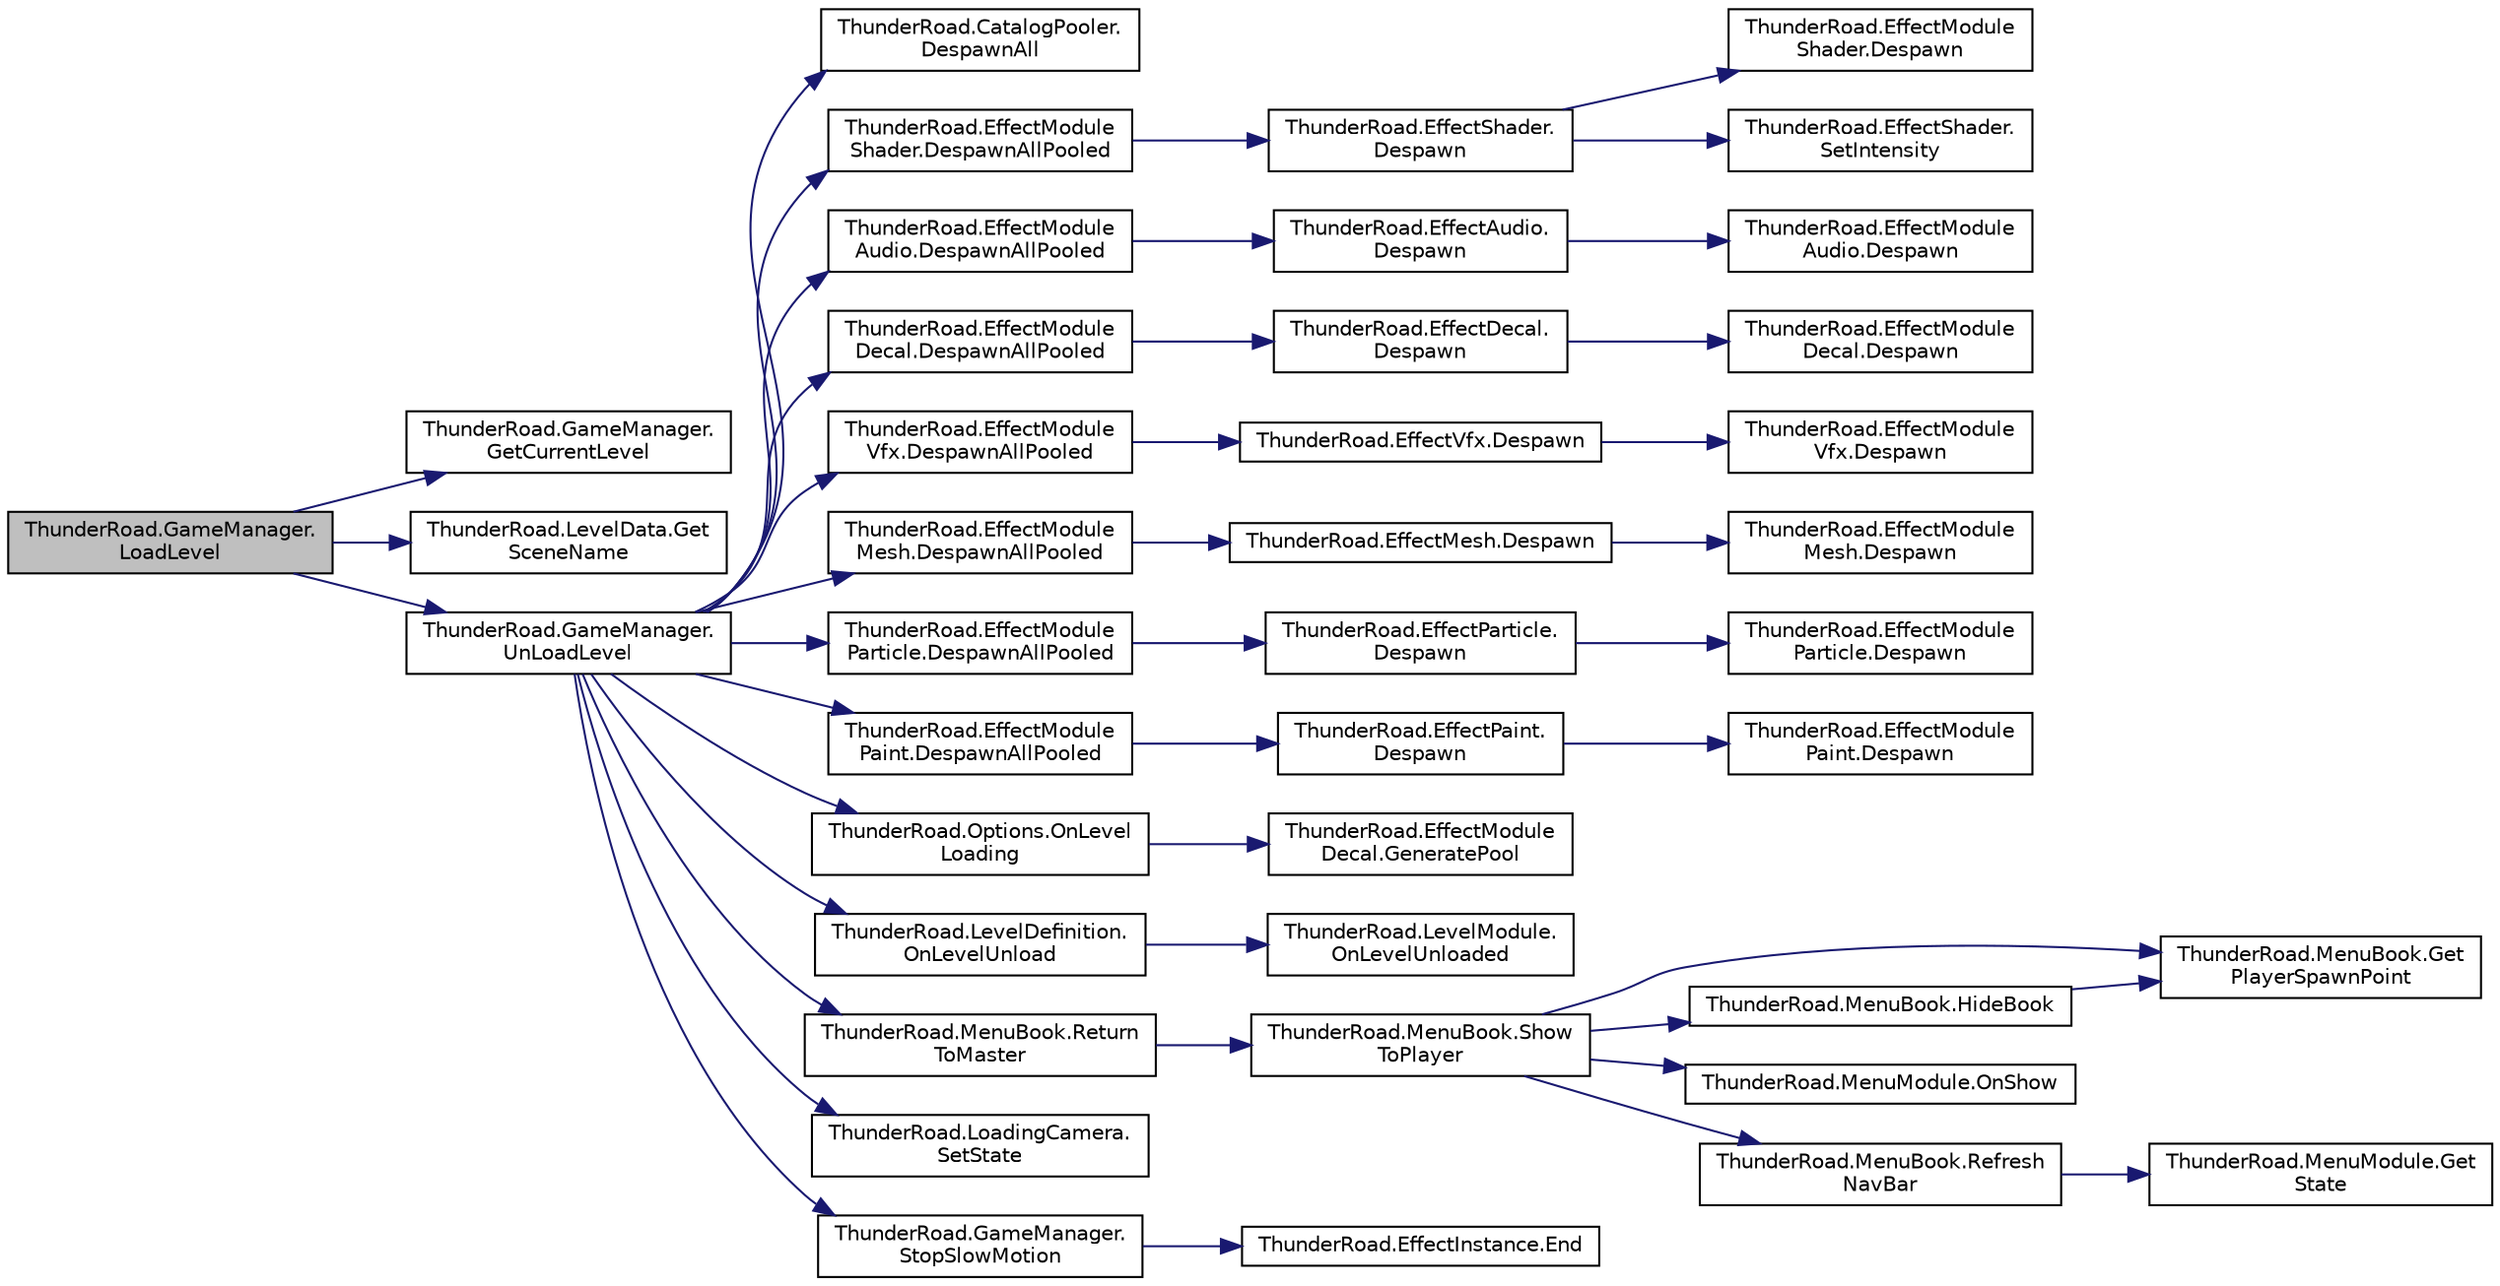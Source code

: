 digraph "ThunderRoad.GameManager.LoadLevel"
{
 // LATEX_PDF_SIZE
  edge [fontname="Helvetica",fontsize="10",labelfontname="Helvetica",labelfontsize="10"];
  node [fontname="Helvetica",fontsize="10",shape=record];
  rankdir="LR";
  Node1 [label="ThunderRoad.GameManager.\lLoadLevel",height=0.2,width=0.4,color="black", fillcolor="grey75", style="filled", fontcolor="black",tooltip="Loads the level."];
  Node1 -> Node2 [color="midnightblue",fontsize="10",style="solid",fontname="Helvetica"];
  Node2 [label="ThunderRoad.GameManager.\lGetCurrentLevel",height=0.2,width=0.4,color="black", fillcolor="white", style="filled",URL="$class_thunder_road_1_1_game_manager.html#a5c90d4b6a9a71b4dedf872967a1b6bb3",tooltip="Gets the current level."];
  Node1 -> Node3 [color="midnightblue",fontsize="10",style="solid",fontname="Helvetica"];
  Node3 [label="ThunderRoad.LevelData.Get\lSceneName",height=0.2,width=0.4,color="black", fillcolor="white", style="filled",URL="$class_thunder_road_1_1_level_data.html#a903c4c70f49c94332e9d57f4f045cbe5",tooltip="Gets the name of the scene."];
  Node1 -> Node4 [color="midnightblue",fontsize="10",style="solid",fontname="Helvetica"];
  Node4 [label="ThunderRoad.GameManager.\lUnLoadLevel",height=0.2,width=0.4,color="black", fillcolor="white", style="filled",URL="$class_thunder_road_1_1_game_manager.html#a3f12cc0b687fc462042c514833c9772d",tooltip="Uns the load level."];
  Node4 -> Node5 [color="midnightblue",fontsize="10",style="solid",fontname="Helvetica"];
  Node5 [label="ThunderRoad.CatalogPooler.\lDespawnAll",height=0.2,width=0.4,color="black", fillcolor="white", style="filled",URL="$class_thunder_road_1_1_catalog_pooler.html#af62a096cd7584db8f5645a97716b6ee9",tooltip="Despawns all."];
  Node4 -> Node6 [color="midnightblue",fontsize="10",style="solid",fontname="Helvetica"];
  Node6 [label="ThunderRoad.EffectModule\lShader.DespawnAllPooled",height=0.2,width=0.4,color="black", fillcolor="white", style="filled",URL="$class_thunder_road_1_1_effect_module_shader.html#ab9a6f5d47c163ca8f641916c938bca1e",tooltip="Despawns all pooled."];
  Node6 -> Node7 [color="midnightblue",fontsize="10",style="solid",fontname="Helvetica"];
  Node7 [label="ThunderRoad.EffectShader.\lDespawn",height=0.2,width=0.4,color="black", fillcolor="white", style="filled",URL="$class_thunder_road_1_1_effect_shader.html#a8bcbdd788a6d77471e42849b354178f2",tooltip="Despawns this instance."];
  Node7 -> Node8 [color="midnightblue",fontsize="10",style="solid",fontname="Helvetica"];
  Node8 [label="ThunderRoad.EffectModule\lShader.Despawn",height=0.2,width=0.4,color="black", fillcolor="white", style="filled",URL="$class_thunder_road_1_1_effect_module_shader.html#ad1c4a9975de2ba4cf181ae033c12a1ab",tooltip="Despawns the specified effect."];
  Node7 -> Node9 [color="midnightblue",fontsize="10",style="solid",fontname="Helvetica"];
  Node9 [label="ThunderRoad.EffectShader.\lSetIntensity",height=0.2,width=0.4,color="black", fillcolor="white", style="filled",URL="$class_thunder_road_1_1_effect_shader.html#a81e10df1bb7527426774861e421959c7",tooltip="Sets the intensity."];
  Node4 -> Node10 [color="midnightblue",fontsize="10",style="solid",fontname="Helvetica"];
  Node10 [label="ThunderRoad.EffectModule\lAudio.DespawnAllPooled",height=0.2,width=0.4,color="black", fillcolor="white", style="filled",URL="$class_thunder_road_1_1_effect_module_audio.html#aa688f97dd87d73024b1f67db6ca88089",tooltip="Despawns all pooled."];
  Node10 -> Node11 [color="midnightblue",fontsize="10",style="solid",fontname="Helvetica"];
  Node11 [label="ThunderRoad.EffectAudio.\lDespawn",height=0.2,width=0.4,color="black", fillcolor="white", style="filled",URL="$class_thunder_road_1_1_effect_audio.html#a4568d28d6037c57ddb653c6941e1ca5c",tooltip="Despawns this instance."];
  Node11 -> Node12 [color="midnightblue",fontsize="10",style="solid",fontname="Helvetica"];
  Node12 [label="ThunderRoad.EffectModule\lAudio.Despawn",height=0.2,width=0.4,color="black", fillcolor="white", style="filled",URL="$class_thunder_road_1_1_effect_module_audio.html#a208be23096b060fc9401348a1b0de268",tooltip="Despawns the specified effect."];
  Node4 -> Node13 [color="midnightblue",fontsize="10",style="solid",fontname="Helvetica"];
  Node13 [label="ThunderRoad.EffectModule\lDecal.DespawnAllPooled",height=0.2,width=0.4,color="black", fillcolor="white", style="filled",URL="$class_thunder_road_1_1_effect_module_decal.html#a5fc64235ccf3a235b52ca033df586f8b",tooltip="Despawns all pooled."];
  Node13 -> Node14 [color="midnightblue",fontsize="10",style="solid",fontname="Helvetica"];
  Node14 [label="ThunderRoad.EffectDecal.\lDespawn",height=0.2,width=0.4,color="black", fillcolor="white", style="filled",URL="$class_thunder_road_1_1_effect_decal.html#ae2c60515ad72c88a5efae231f17626de",tooltip="Despawns this instance."];
  Node14 -> Node15 [color="midnightblue",fontsize="10",style="solid",fontname="Helvetica"];
  Node15 [label="ThunderRoad.EffectModule\lDecal.Despawn",height=0.2,width=0.4,color="black", fillcolor="white", style="filled",URL="$class_thunder_road_1_1_effect_module_decal.html#ae262f7c019d68aefc80fca51b14eab8c",tooltip="Despawns the specified effect decal."];
  Node4 -> Node16 [color="midnightblue",fontsize="10",style="solid",fontname="Helvetica"];
  Node16 [label="ThunderRoad.EffectModule\lVfx.DespawnAllPooled",height=0.2,width=0.4,color="black", fillcolor="white", style="filled",URL="$class_thunder_road_1_1_effect_module_vfx.html#a15ddad7ac0ad39d1da2b0a5e1479cb1c",tooltip="Despawns all pooled."];
  Node16 -> Node17 [color="midnightblue",fontsize="10",style="solid",fontname="Helvetica"];
  Node17 [label="ThunderRoad.EffectVfx.Despawn",height=0.2,width=0.4,color="black", fillcolor="white", style="filled",URL="$class_thunder_road_1_1_effect_vfx.html#ab77ad0144d291b4def37229ac5ba6774",tooltip="Despawns this instance."];
  Node17 -> Node18 [color="midnightblue",fontsize="10",style="solid",fontname="Helvetica"];
  Node18 [label="ThunderRoad.EffectModule\lVfx.Despawn",height=0.2,width=0.4,color="black", fillcolor="white", style="filled",URL="$class_thunder_road_1_1_effect_module_vfx.html#a0eb20b5c248c0d66ebe99eac7d03da2c",tooltip="Despawns the specified effect."];
  Node4 -> Node19 [color="midnightblue",fontsize="10",style="solid",fontname="Helvetica"];
  Node19 [label="ThunderRoad.EffectModule\lMesh.DespawnAllPooled",height=0.2,width=0.4,color="black", fillcolor="white", style="filled",URL="$class_thunder_road_1_1_effect_module_mesh.html#a945894b17c4e672b4a5ed742fb1c7f8c",tooltip="Despawns all pooled."];
  Node19 -> Node20 [color="midnightblue",fontsize="10",style="solid",fontname="Helvetica"];
  Node20 [label="ThunderRoad.EffectMesh.Despawn",height=0.2,width=0.4,color="black", fillcolor="white", style="filled",URL="$class_thunder_road_1_1_effect_mesh.html#ab7bb80f0f59b1ed3e14dfcd023f7a824",tooltip="Despawns this instance."];
  Node20 -> Node21 [color="midnightblue",fontsize="10",style="solid",fontname="Helvetica"];
  Node21 [label="ThunderRoad.EffectModule\lMesh.Despawn",height=0.2,width=0.4,color="black", fillcolor="white", style="filled",URL="$class_thunder_road_1_1_effect_module_mesh.html#ae6d5fc156094c76fc4eaa0364d20e76e",tooltip="Despawns the specified effect."];
  Node4 -> Node22 [color="midnightblue",fontsize="10",style="solid",fontname="Helvetica"];
  Node22 [label="ThunderRoad.EffectModule\lParticle.DespawnAllPooled",height=0.2,width=0.4,color="black", fillcolor="white", style="filled",URL="$class_thunder_road_1_1_effect_module_particle.html#aa9f936f95a5307690d72f0fb531f958e",tooltip="Despawns all pooled."];
  Node22 -> Node23 [color="midnightblue",fontsize="10",style="solid",fontname="Helvetica"];
  Node23 [label="ThunderRoad.EffectParticle.\lDespawn",height=0.2,width=0.4,color="black", fillcolor="white", style="filled",URL="$class_thunder_road_1_1_effect_particle.html#a4e9380bd3cfbfc27bf995d7593854e99",tooltip="Despawns this instance."];
  Node23 -> Node24 [color="midnightblue",fontsize="10",style="solid",fontname="Helvetica"];
  Node24 [label="ThunderRoad.EffectModule\lParticle.Despawn",height=0.2,width=0.4,color="black", fillcolor="white", style="filled",URL="$class_thunder_road_1_1_effect_module_particle.html#a40ffc52aeb85b637ecd26767056ccb79",tooltip="Despawns the specified effect particle."];
  Node4 -> Node25 [color="midnightblue",fontsize="10",style="solid",fontname="Helvetica"];
  Node25 [label="ThunderRoad.EffectModule\lPaint.DespawnAllPooled",height=0.2,width=0.4,color="black", fillcolor="white", style="filled",URL="$class_thunder_road_1_1_effect_module_paint.html#a1b9b1dd317c7a55f8ac797514d14cd9d",tooltip="Despawns all pooled."];
  Node25 -> Node26 [color="midnightblue",fontsize="10",style="solid",fontname="Helvetica"];
  Node26 [label="ThunderRoad.EffectPaint.\lDespawn",height=0.2,width=0.4,color="black", fillcolor="white", style="filled",URL="$class_thunder_road_1_1_effect_paint.html#a4adc3a0be3d755e6d385f5c57482c306",tooltip="Despawns this instance."];
  Node26 -> Node27 [color="midnightblue",fontsize="10",style="solid",fontname="Helvetica"];
  Node27 [label="ThunderRoad.EffectModule\lPaint.Despawn",height=0.2,width=0.4,color="black", fillcolor="white", style="filled",URL="$class_thunder_road_1_1_effect_module_paint.html#a867ecef195acc76a2f587630b8574ca1",tooltip="Despawns the specified effect."];
  Node4 -> Node28 [color="midnightblue",fontsize="10",style="solid",fontname="Helvetica"];
  Node28 [label="ThunderRoad.Options.OnLevel\lLoading",height=0.2,width=0.4,color="black", fillcolor="white", style="filled",URL="$class_thunder_road_1_1_options.html#ab2c993c11d70960bde2a62a25e285a45",tooltip="Called when [level loading]."];
  Node28 -> Node29 [color="midnightblue",fontsize="10",style="solid",fontname="Helvetica"];
  Node29 [label="ThunderRoad.EffectModule\lDecal.GeneratePool",height=0.2,width=0.4,color="black", fillcolor="white", style="filled",URL="$class_thunder_road_1_1_effect_module_decal.html#a635631de379bffc44b3dfc446b9a9254",tooltip="Generates the pool."];
  Node4 -> Node30 [color="midnightblue",fontsize="10",style="solid",fontname="Helvetica"];
  Node30 [label="ThunderRoad.LevelDefinition.\lOnLevelUnload",height=0.2,width=0.4,color="black", fillcolor="white", style="filled",URL="$class_thunder_road_1_1_level_definition.html#a7af717c30b812307b30fc9bee6ccd48f",tooltip="Called when [level unload]."];
  Node30 -> Node31 [color="midnightblue",fontsize="10",style="solid",fontname="Helvetica"];
  Node31 [label="ThunderRoad.LevelModule.\lOnLevelUnloaded",height=0.2,width=0.4,color="black", fillcolor="white", style="filled",URL="$class_thunder_road_1_1_level_module.html#a73c643e64cc437c734f222cee18a8b37",tooltip="Called when [level unloaded]."];
  Node4 -> Node32 [color="midnightblue",fontsize="10",style="solid",fontname="Helvetica"];
  Node32 [label="ThunderRoad.MenuBook.Return\lToMaster",height=0.2,width=0.4,color="black", fillcolor="white", style="filled",URL="$class_thunder_road_1_1_menu_book.html#a54e653d440d1a952559df5f993b2a830",tooltip="Returns to master."];
  Node32 -> Node33 [color="midnightblue",fontsize="10",style="solid",fontname="Helvetica"];
  Node33 [label="ThunderRoad.MenuBook.Show\lToPlayer",height=0.2,width=0.4,color="black", fillcolor="white", style="filled",URL="$class_thunder_road_1_1_menu_book.html#aa4ae3cf651672fb02ac4e469ccab670d",tooltip=" "];
  Node33 -> Node34 [color="midnightblue",fontsize="10",style="solid",fontname="Helvetica"];
  Node34 [label="ThunderRoad.MenuBook.Get\lPlayerSpawnPoint",height=0.2,width=0.4,color="black", fillcolor="white", style="filled",URL="$class_thunder_road_1_1_menu_book.html#a7e1bbd1ab63d655117f649ce59cd1101",tooltip=" "];
  Node33 -> Node35 [color="midnightblue",fontsize="10",style="solid",fontname="Helvetica"];
  Node35 [label="ThunderRoad.MenuBook.HideBook",height=0.2,width=0.4,color="black", fillcolor="white", style="filled",URL="$class_thunder_road_1_1_menu_book.html#a5575e0f6c089b91a02a784b4b6a7c100",tooltip=" "];
  Node35 -> Node34 [color="midnightblue",fontsize="10",style="solid",fontname="Helvetica"];
  Node33 -> Node36 [color="midnightblue",fontsize="10",style="solid",fontname="Helvetica"];
  Node36 [label="ThunderRoad.MenuModule.OnShow",height=0.2,width=0.4,color="black", fillcolor="white", style="filled",URL="$class_thunder_road_1_1_menu_module.html#a7f682303b5f3988c7a1165eec3148cc3",tooltip="Called when [show]."];
  Node33 -> Node37 [color="midnightblue",fontsize="10",style="solid",fontname="Helvetica"];
  Node37 [label="ThunderRoad.MenuBook.Refresh\lNavBar",height=0.2,width=0.4,color="black", fillcolor="white", style="filled",URL="$class_thunder_road_1_1_menu_book.html#ad9f5133215e7cdabeb4c99fccd591df8",tooltip="Refreshes the nav bar."];
  Node37 -> Node38 [color="midnightblue",fontsize="10",style="solid",fontname="Helvetica"];
  Node38 [label="ThunderRoad.MenuModule.Get\lState",height=0.2,width=0.4,color="black", fillcolor="white", style="filled",URL="$class_thunder_road_1_1_menu_module.html#a30562c216f66556ab73ad148048e3e54",tooltip="Gets the state."];
  Node4 -> Node39 [color="midnightblue",fontsize="10",style="solid",fontname="Helvetica"];
  Node39 [label="ThunderRoad.LoadingCamera.\lSetState",height=0.2,width=0.4,color="black", fillcolor="white", style="filled",URL="$class_thunder_road_1_1_loading_camera.html#a81a3adc009db4c0ea7d01d91558f4d36",tooltip="Sets the state."];
  Node4 -> Node40 [color="midnightblue",fontsize="10",style="solid",fontname="Helvetica"];
  Node40 [label="ThunderRoad.GameManager.\lStopSlowMotion",height=0.2,width=0.4,color="black", fillcolor="white", style="filled",URL="$class_thunder_road_1_1_game_manager.html#a393c5ed496d67b6210fe7daea65fdc4b",tooltip="Stops the slow motion."];
  Node40 -> Node41 [color="midnightblue",fontsize="10",style="solid",fontname="Helvetica"];
  Node41 [label="ThunderRoad.EffectInstance.End",height=0.2,width=0.4,color="black", fillcolor="white", style="filled",URL="$class_thunder_road_1_1_effect_instance.html#a2145ac61404303ad31bfda14880e77e5",tooltip="Ends the specified loop only."];
}
